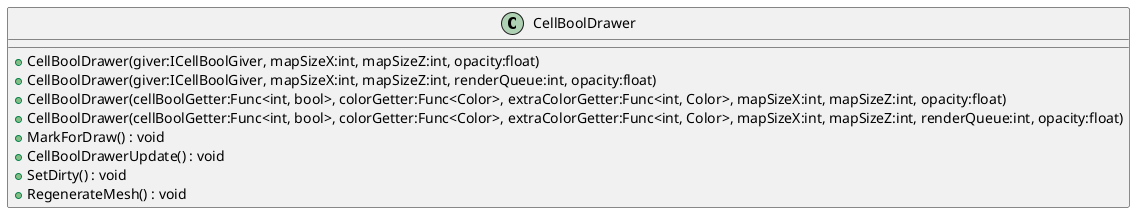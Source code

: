 @startuml
class CellBoolDrawer {
    + CellBoolDrawer(giver:ICellBoolGiver, mapSizeX:int, mapSizeZ:int, opacity:float)
    + CellBoolDrawer(giver:ICellBoolGiver, mapSizeX:int, mapSizeZ:int, renderQueue:int, opacity:float)
    + CellBoolDrawer(cellBoolGetter:Func<int, bool>, colorGetter:Func<Color>, extraColorGetter:Func<int, Color>, mapSizeX:int, mapSizeZ:int, opacity:float)
    + CellBoolDrawer(cellBoolGetter:Func<int, bool>, colorGetter:Func<Color>, extraColorGetter:Func<int, Color>, mapSizeX:int, mapSizeZ:int, renderQueue:int, opacity:float)
    + MarkForDraw() : void
    + CellBoolDrawerUpdate() : void
    + SetDirty() : void
    + RegenerateMesh() : void
}
@enduml
